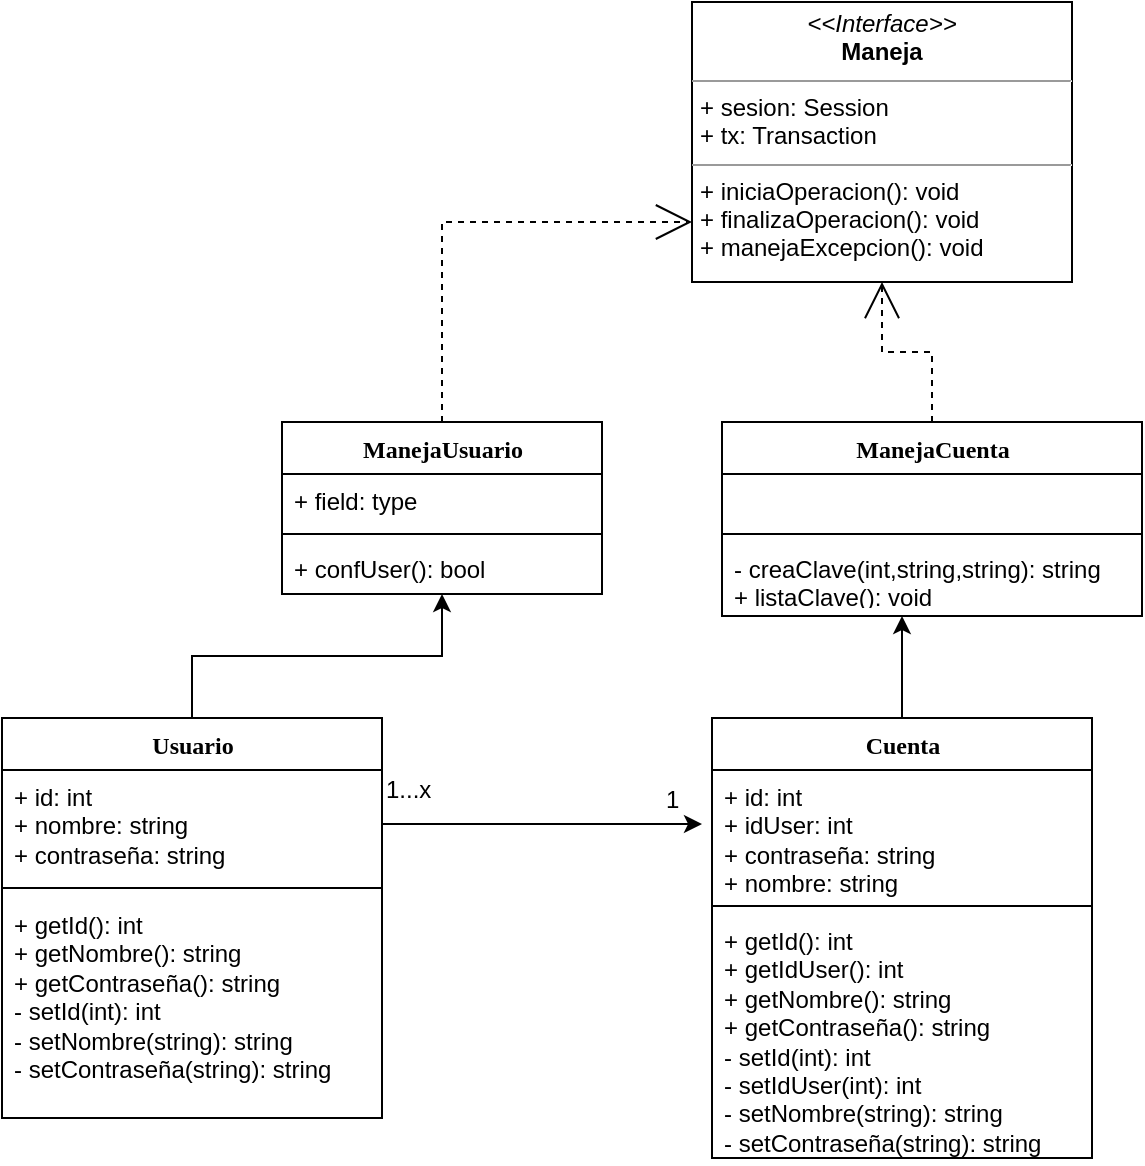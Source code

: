 <mxfile version="10.6.7" type="device"><diagram name="Page-1" id="6133507b-19e7-1e82-6fc7-422aa6c4b21f"><mxGraphModel dx="298" dy="489" grid="1" gridSize="10" guides="1" tooltips="1" connect="1" arrows="1" fold="1" page="1" pageScale="1" pageWidth="1100" pageHeight="850" background="#ffffff" math="0" shadow="0"><root><mxCell id="0"/><mxCell id="1" parent="0"/><mxCell id="b94bc138ca980ef-13" style="edgeStyle=orthogonalEdgeStyle;rounded=0;html=1;dashed=1;labelBackgroundColor=none;startArrow=none;startFill=0;startSize=8;endArrow=open;endFill=0;endSize=16;fontFamily=Verdana;fontSize=12;" parent="1" source="235556782a83e6d0-1" target="b94bc138ca980ef-1" edge="1"><mxGeometry relative="1" as="geometry"><Array as="points"><mxPoint x="430" y="303"/></Array></mxGeometry></mxCell><mxCell id="235556782a83e6d0-1" value="ManejaUsuario" style="swimlane;html=1;fontStyle=1;align=center;verticalAlign=top;childLayout=stackLayout;horizontal=1;startSize=26;horizontalStack=0;resizeParent=1;resizeLast=0;collapsible=1;marginBottom=0;swimlaneFillColor=#ffffff;rounded=0;shadow=0;comic=0;labelBackgroundColor=none;strokeColor=#000000;strokeWidth=1;fillColor=none;fontFamily=Verdana;fontSize=12;fontColor=#000000;" parent="1" vertex="1"><mxGeometry x="350" y="403" width="160" height="86" as="geometry"/></mxCell><mxCell id="235556782a83e6d0-2" value="+ field: type" style="text;html=1;strokeColor=none;fillColor=none;align=left;verticalAlign=top;spacingLeft=4;spacingRight=4;whiteSpace=wrap;overflow=hidden;rotatable=0;points=[[0,0.5],[1,0.5]];portConstraint=eastwest;" parent="235556782a83e6d0-1" vertex="1"><mxGeometry y="26" width="160" height="26" as="geometry"/></mxCell><mxCell id="235556782a83e6d0-6" value="" style="line;html=1;strokeWidth=1;fillColor=none;align=left;verticalAlign=middle;spacingTop=-1;spacingLeft=3;spacingRight=3;rotatable=0;labelPosition=right;points=[];portConstraint=eastwest;" parent="235556782a83e6d0-1" vertex="1"><mxGeometry y="52" width="160" height="8" as="geometry"/></mxCell><mxCell id="mxhuSKz1U7CQFGIFkjlK-13" value="&lt;div&gt;+ confUser(): bool&lt;/div&gt;" style="text;html=1;strokeColor=none;fillColor=none;align=left;verticalAlign=top;spacingLeft=4;spacingRight=4;whiteSpace=wrap;overflow=hidden;rotatable=0;points=[[0,0.5],[1,0.5]];portConstraint=eastwest;" vertex="1" parent="235556782a83e6d0-1"><mxGeometry y="60" width="160" height="26" as="geometry"/></mxCell><mxCell id="mxhuSKz1U7CQFGIFkjlK-3" style="edgeStyle=orthogonalEdgeStyle;rounded=0;orthogonalLoop=1;jettySize=auto;html=1;entryX=0.5;entryY=1;entryDx=0;entryDy=0;" edge="1" parent="1" source="78961159f06e98e8-43" target="235556782a83e6d0-1"><mxGeometry relative="1" as="geometry"/></mxCell><mxCell id="78961159f06e98e8-43" value="&lt;div&gt;Usuario&lt;/div&gt;" style="swimlane;html=1;fontStyle=1;align=center;verticalAlign=top;childLayout=stackLayout;horizontal=1;startSize=26;horizontalStack=0;resizeParent=1;resizeLast=0;collapsible=1;marginBottom=0;swimlaneFillColor=#ffffff;rounded=0;shadow=0;comic=0;labelBackgroundColor=none;strokeColor=#000000;strokeWidth=1;fillColor=none;fontFamily=Verdana;fontSize=12;fontColor=#000000;" parent="1" vertex="1"><mxGeometry x="210" y="551" width="190" height="200" as="geometry"/></mxCell><mxCell id="78961159f06e98e8-44" value="&lt;div&gt;+ id: int&lt;/div&gt;&lt;div&gt;+ nombre: string&lt;/div&gt;&lt;div&gt;+ contraseña: string&lt;br&gt;&lt;/div&gt;" style="text;html=1;strokeColor=none;fillColor=none;align=left;verticalAlign=top;spacingLeft=4;spacingRight=4;whiteSpace=wrap;overflow=hidden;rotatable=0;points=[[0,0.5],[1,0.5]];portConstraint=eastwest;" parent="78961159f06e98e8-43" vertex="1"><mxGeometry y="26" width="190" height="54" as="geometry"/></mxCell><mxCell id="78961159f06e98e8-51" value="" style="line;html=1;strokeWidth=1;fillColor=none;align=left;verticalAlign=middle;spacingTop=-1;spacingLeft=3;spacingRight=3;rotatable=0;labelPosition=right;points=[];portConstraint=eastwest;" parent="78961159f06e98e8-43" vertex="1"><mxGeometry y="80" width="190" height="10" as="geometry"/></mxCell><mxCell id="78961159f06e98e8-52" value="&lt;div&gt;+ getId(): int&lt;/div&gt;&lt;div&gt;+ getNombre(): string&lt;br&gt;&lt;/div&gt;&lt;div&gt;+ getContraseña(): string&lt;/div&gt;&lt;div&gt;- setId(int): int&lt;/div&gt;&lt;div&gt;- setNombre(string): string&lt;/div&gt;&lt;div&gt;- setContraseña(string): string&lt;/div&gt;&lt;div&gt;&lt;br&gt;&lt;/div&gt;" style="text;html=1;strokeColor=none;fillColor=none;align=left;verticalAlign=top;spacingLeft=4;spacingRight=4;whiteSpace=wrap;overflow=hidden;rotatable=0;points=[[0,0.5],[1,0.5]];portConstraint=eastwest;" parent="78961159f06e98e8-43" vertex="1"><mxGeometry y="90" width="190" height="110" as="geometry"/></mxCell><mxCell id="b94bc138ca980ef-12" style="edgeStyle=orthogonalEdgeStyle;rounded=0;html=1;dashed=1;labelBackgroundColor=none;startArrow=none;startFill=0;startSize=8;endArrow=open;endFill=0;endSize=16;fontFamily=Verdana;fontSize=12;" parent="1" source="78961159f06e98e8-69" target="b94bc138ca980ef-1" edge="1"><mxGeometry relative="1" as="geometry"/></mxCell><mxCell id="78961159f06e98e8-69" value="ManejaCuenta" style="swimlane;html=1;fontStyle=1;align=center;verticalAlign=top;childLayout=stackLayout;horizontal=1;startSize=26;horizontalStack=0;resizeParent=1;resizeLast=0;collapsible=1;marginBottom=0;swimlaneFillColor=#ffffff;rounded=0;shadow=0;comic=0;labelBackgroundColor=none;strokeColor=#000000;strokeWidth=1;fillColor=none;fontFamily=Verdana;fontSize=12;fontColor=#000000;" parent="1" vertex="1"><mxGeometry x="570" y="403" width="210" height="97" as="geometry"/></mxCell><mxCell id="78961159f06e98e8-70" value="&lt;div&gt;&lt;br&gt;&lt;/div&gt;" style="text;html=1;strokeColor=none;fillColor=none;align=left;verticalAlign=top;spacingLeft=4;spacingRight=4;whiteSpace=wrap;overflow=hidden;rotatable=0;points=[[0,0.5],[1,0.5]];portConstraint=eastwest;" parent="78961159f06e98e8-69" vertex="1"><mxGeometry y="26" width="210" height="26" as="geometry"/></mxCell><mxCell id="78961159f06e98e8-77" value="" style="line;html=1;strokeWidth=1;fillColor=none;align=left;verticalAlign=middle;spacingTop=-1;spacingLeft=3;spacingRight=3;rotatable=0;labelPosition=right;points=[];portConstraint=eastwest;" parent="78961159f06e98e8-69" vertex="1"><mxGeometry y="52" width="210" height="8" as="geometry"/></mxCell><mxCell id="mxhuSKz1U7CQFGIFkjlK-8" value="&lt;div&gt;- creaClave(int,string,string): string&lt;/div&gt;&lt;div&gt;+ listaClave(): void&lt;/div&gt;" style="text;html=1;strokeColor=none;fillColor=none;align=left;verticalAlign=top;spacingLeft=4;spacingRight=4;whiteSpace=wrap;overflow=hidden;rotatable=0;points=[[0,0.5],[1,0.5]];portConstraint=eastwest;" vertex="1" parent="78961159f06e98e8-69"><mxGeometry y="60" width="210" height="30" as="geometry"/></mxCell><mxCell id="b94bc138ca980ef-1" value="&lt;p style=&quot;margin: 0px ; margin-top: 4px ; text-align: center&quot;&gt;&lt;i&gt;&amp;lt;&amp;lt;Interface&amp;gt;&amp;gt;&lt;/i&gt;&lt;br&gt;&lt;b&gt;Maneja&lt;/b&gt;&lt;/p&gt;&lt;hr size=&quot;1&quot;&gt;&lt;p style=&quot;margin: 0px ; margin-left: 4px&quot;&gt;+ sesion: Session&lt;/p&gt;&lt;p style=&quot;margin: 0px ; margin-left: 4px&quot;&gt;+ tx: Transaction&lt;br&gt;&lt;/p&gt;&lt;hr size=&quot;1&quot;&gt;&lt;p style=&quot;margin: 0px ; margin-left: 4px&quot;&gt;+ iniciaOperacion(): void&lt;br&gt;+ finalizaOperacion(): void&lt;br&gt;+ manejaExcepcion(): void&lt;/p&gt;" style="verticalAlign=top;align=left;overflow=fill;fontSize=12;fontFamily=Helvetica;html=1;rounded=0;shadow=0;comic=0;labelBackgroundColor=none;strokeColor=#000000;strokeWidth=1;fillColor=#ffffff;" parent="1" vertex="1"><mxGeometry x="555" y="193" width="190" height="140" as="geometry"/></mxCell><mxCell id="mxhuSKz1U7CQFGIFkjlK-2" style="edgeStyle=orthogonalEdgeStyle;rounded=0;orthogonalLoop=1;jettySize=auto;html=1;" edge="1" parent="1" source="Nr11VNcdfuZ_v2JYWIHW-2"><mxGeometry relative="1" as="geometry"><mxPoint x="660" y="500" as="targetPoint"/></mxGeometry></mxCell><mxCell id="Nr11VNcdfuZ_v2JYWIHW-2" value="&lt;div&gt;Cuenta&lt;/div&gt;" style="swimlane;html=1;fontStyle=1;align=center;verticalAlign=top;childLayout=stackLayout;horizontal=1;startSize=26;horizontalStack=0;resizeParent=1;resizeLast=0;collapsible=1;marginBottom=0;swimlaneFillColor=#ffffff;rounded=0;shadow=0;comic=0;labelBackgroundColor=none;strokeColor=#000000;strokeWidth=1;fillColor=none;fontFamily=Verdana;fontSize=12;fontColor=#000000;" parent="1" vertex="1"><mxGeometry x="565" y="551" width="190" height="220" as="geometry"/></mxCell><mxCell id="Nr11VNcdfuZ_v2JYWIHW-3" value="&lt;div&gt;+ id: int&lt;/div&gt;&lt;div&gt;+ idUser: int&lt;/div&gt;&lt;div&gt;+ contraseña: string&lt;/div&gt;&lt;div&gt;+ nombre: string&lt;br&gt;&lt;/div&gt;" style="text;html=1;strokeColor=none;fillColor=none;align=left;verticalAlign=top;spacingLeft=4;spacingRight=4;whiteSpace=wrap;overflow=hidden;rotatable=0;points=[[0,0.5],[1,0.5]];portConstraint=eastwest;" parent="Nr11VNcdfuZ_v2JYWIHW-2" vertex="1"><mxGeometry y="26" width="190" height="64" as="geometry"/></mxCell><mxCell id="Nr11VNcdfuZ_v2JYWIHW-4" value="" style="line;html=1;strokeWidth=1;fillColor=none;align=left;verticalAlign=middle;spacingTop=-1;spacingLeft=3;spacingRight=3;rotatable=0;labelPosition=right;points=[];portConstraint=eastwest;" parent="Nr11VNcdfuZ_v2JYWIHW-2" vertex="1"><mxGeometry y="90" width="190" height="8" as="geometry"/></mxCell><mxCell id="Nr11VNcdfuZ_v2JYWIHW-5" value="&lt;div&gt;+ getId(): int&lt;/div&gt;&lt;div&gt;+ getIdUser(): int&lt;/div&gt;&lt;div&gt;+ getNombre(): string&lt;/div&gt;&lt;div&gt;+ getContraseña(): string&lt;/div&gt;&lt;div&gt;- setId(int): int&lt;/div&gt;&lt;div&gt;- setIdUser(int): int&lt;/div&gt;&lt;div&gt;- setNombre(string): string&lt;/div&gt;&lt;div&gt;- setContraseña(string): string&lt;br&gt;&lt;/div&gt;" style="text;html=1;strokeColor=none;fillColor=none;align=left;verticalAlign=top;spacingLeft=4;spacingRight=4;whiteSpace=wrap;overflow=hidden;rotatable=0;points=[[0,0.5],[1,0.5]];portConstraint=eastwest;" parent="Nr11VNcdfuZ_v2JYWIHW-2" vertex="1"><mxGeometry y="98" width="190" height="122" as="geometry"/></mxCell><mxCell id="mxhuSKz1U7CQFGIFkjlK-4" style="edgeStyle=orthogonalEdgeStyle;rounded=0;orthogonalLoop=1;jettySize=auto;html=1;" edge="1" parent="1" source="78961159f06e98e8-44"><mxGeometry relative="1" as="geometry"><mxPoint x="560" y="604" as="targetPoint"/></mxGeometry></mxCell><mxCell id="mxhuSKz1U7CQFGIFkjlK-5" value="1...x" style="text;html=1;resizable=0;points=[];autosize=1;align=left;verticalAlign=top;spacingTop=-4;" vertex="1" parent="1"><mxGeometry x="400" y="577" width="40" height="20" as="geometry"/></mxCell><mxCell id="mxhuSKz1U7CQFGIFkjlK-6" value="&lt;div&gt;1&lt;/div&gt;&lt;div&gt;&lt;br&gt;&lt;/div&gt;" style="text;html=1;resizable=0;points=[];autosize=1;align=left;verticalAlign=top;spacingTop=-4;" vertex="1" parent="1"><mxGeometry x="540" y="582" width="20" height="30" as="geometry"/></mxCell></root></mxGraphModel></diagram></mxfile>